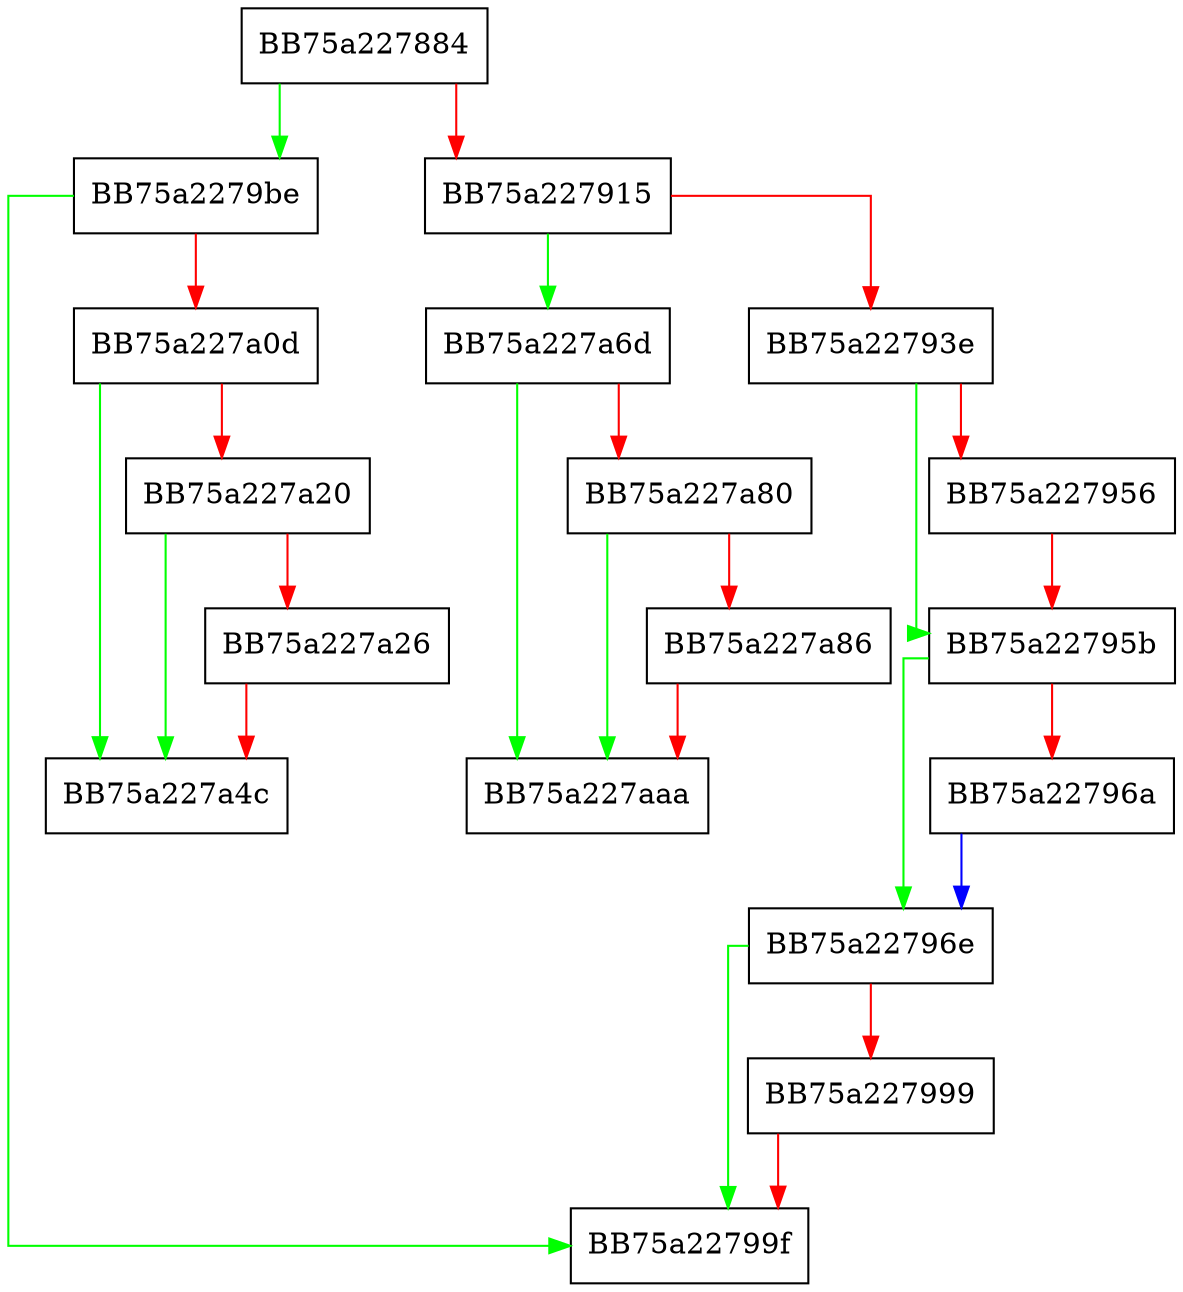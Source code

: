 digraph RpfPEFileReader {
  node [shape="box"];
  graph [splines=ortho];
  BB75a227884 -> BB75a2279be [color="green"];
  BB75a227884 -> BB75a227915 [color="red"];
  BB75a227915 -> BB75a227a6d [color="green"];
  BB75a227915 -> BB75a22793e [color="red"];
  BB75a22793e -> BB75a22795b [color="green"];
  BB75a22793e -> BB75a227956 [color="red"];
  BB75a227956 -> BB75a22795b [color="red"];
  BB75a22795b -> BB75a22796e [color="green"];
  BB75a22795b -> BB75a22796a [color="red"];
  BB75a22796a -> BB75a22796e [color="blue"];
  BB75a22796e -> BB75a22799f [color="green"];
  BB75a22796e -> BB75a227999 [color="red"];
  BB75a227999 -> BB75a22799f [color="red"];
  BB75a2279be -> BB75a22799f [color="green"];
  BB75a2279be -> BB75a227a0d [color="red"];
  BB75a227a0d -> BB75a227a4c [color="green"];
  BB75a227a0d -> BB75a227a20 [color="red"];
  BB75a227a20 -> BB75a227a4c [color="green"];
  BB75a227a20 -> BB75a227a26 [color="red"];
  BB75a227a26 -> BB75a227a4c [color="red"];
  BB75a227a6d -> BB75a227aaa [color="green"];
  BB75a227a6d -> BB75a227a80 [color="red"];
  BB75a227a80 -> BB75a227aaa [color="green"];
  BB75a227a80 -> BB75a227a86 [color="red"];
  BB75a227a86 -> BB75a227aaa [color="red"];
}